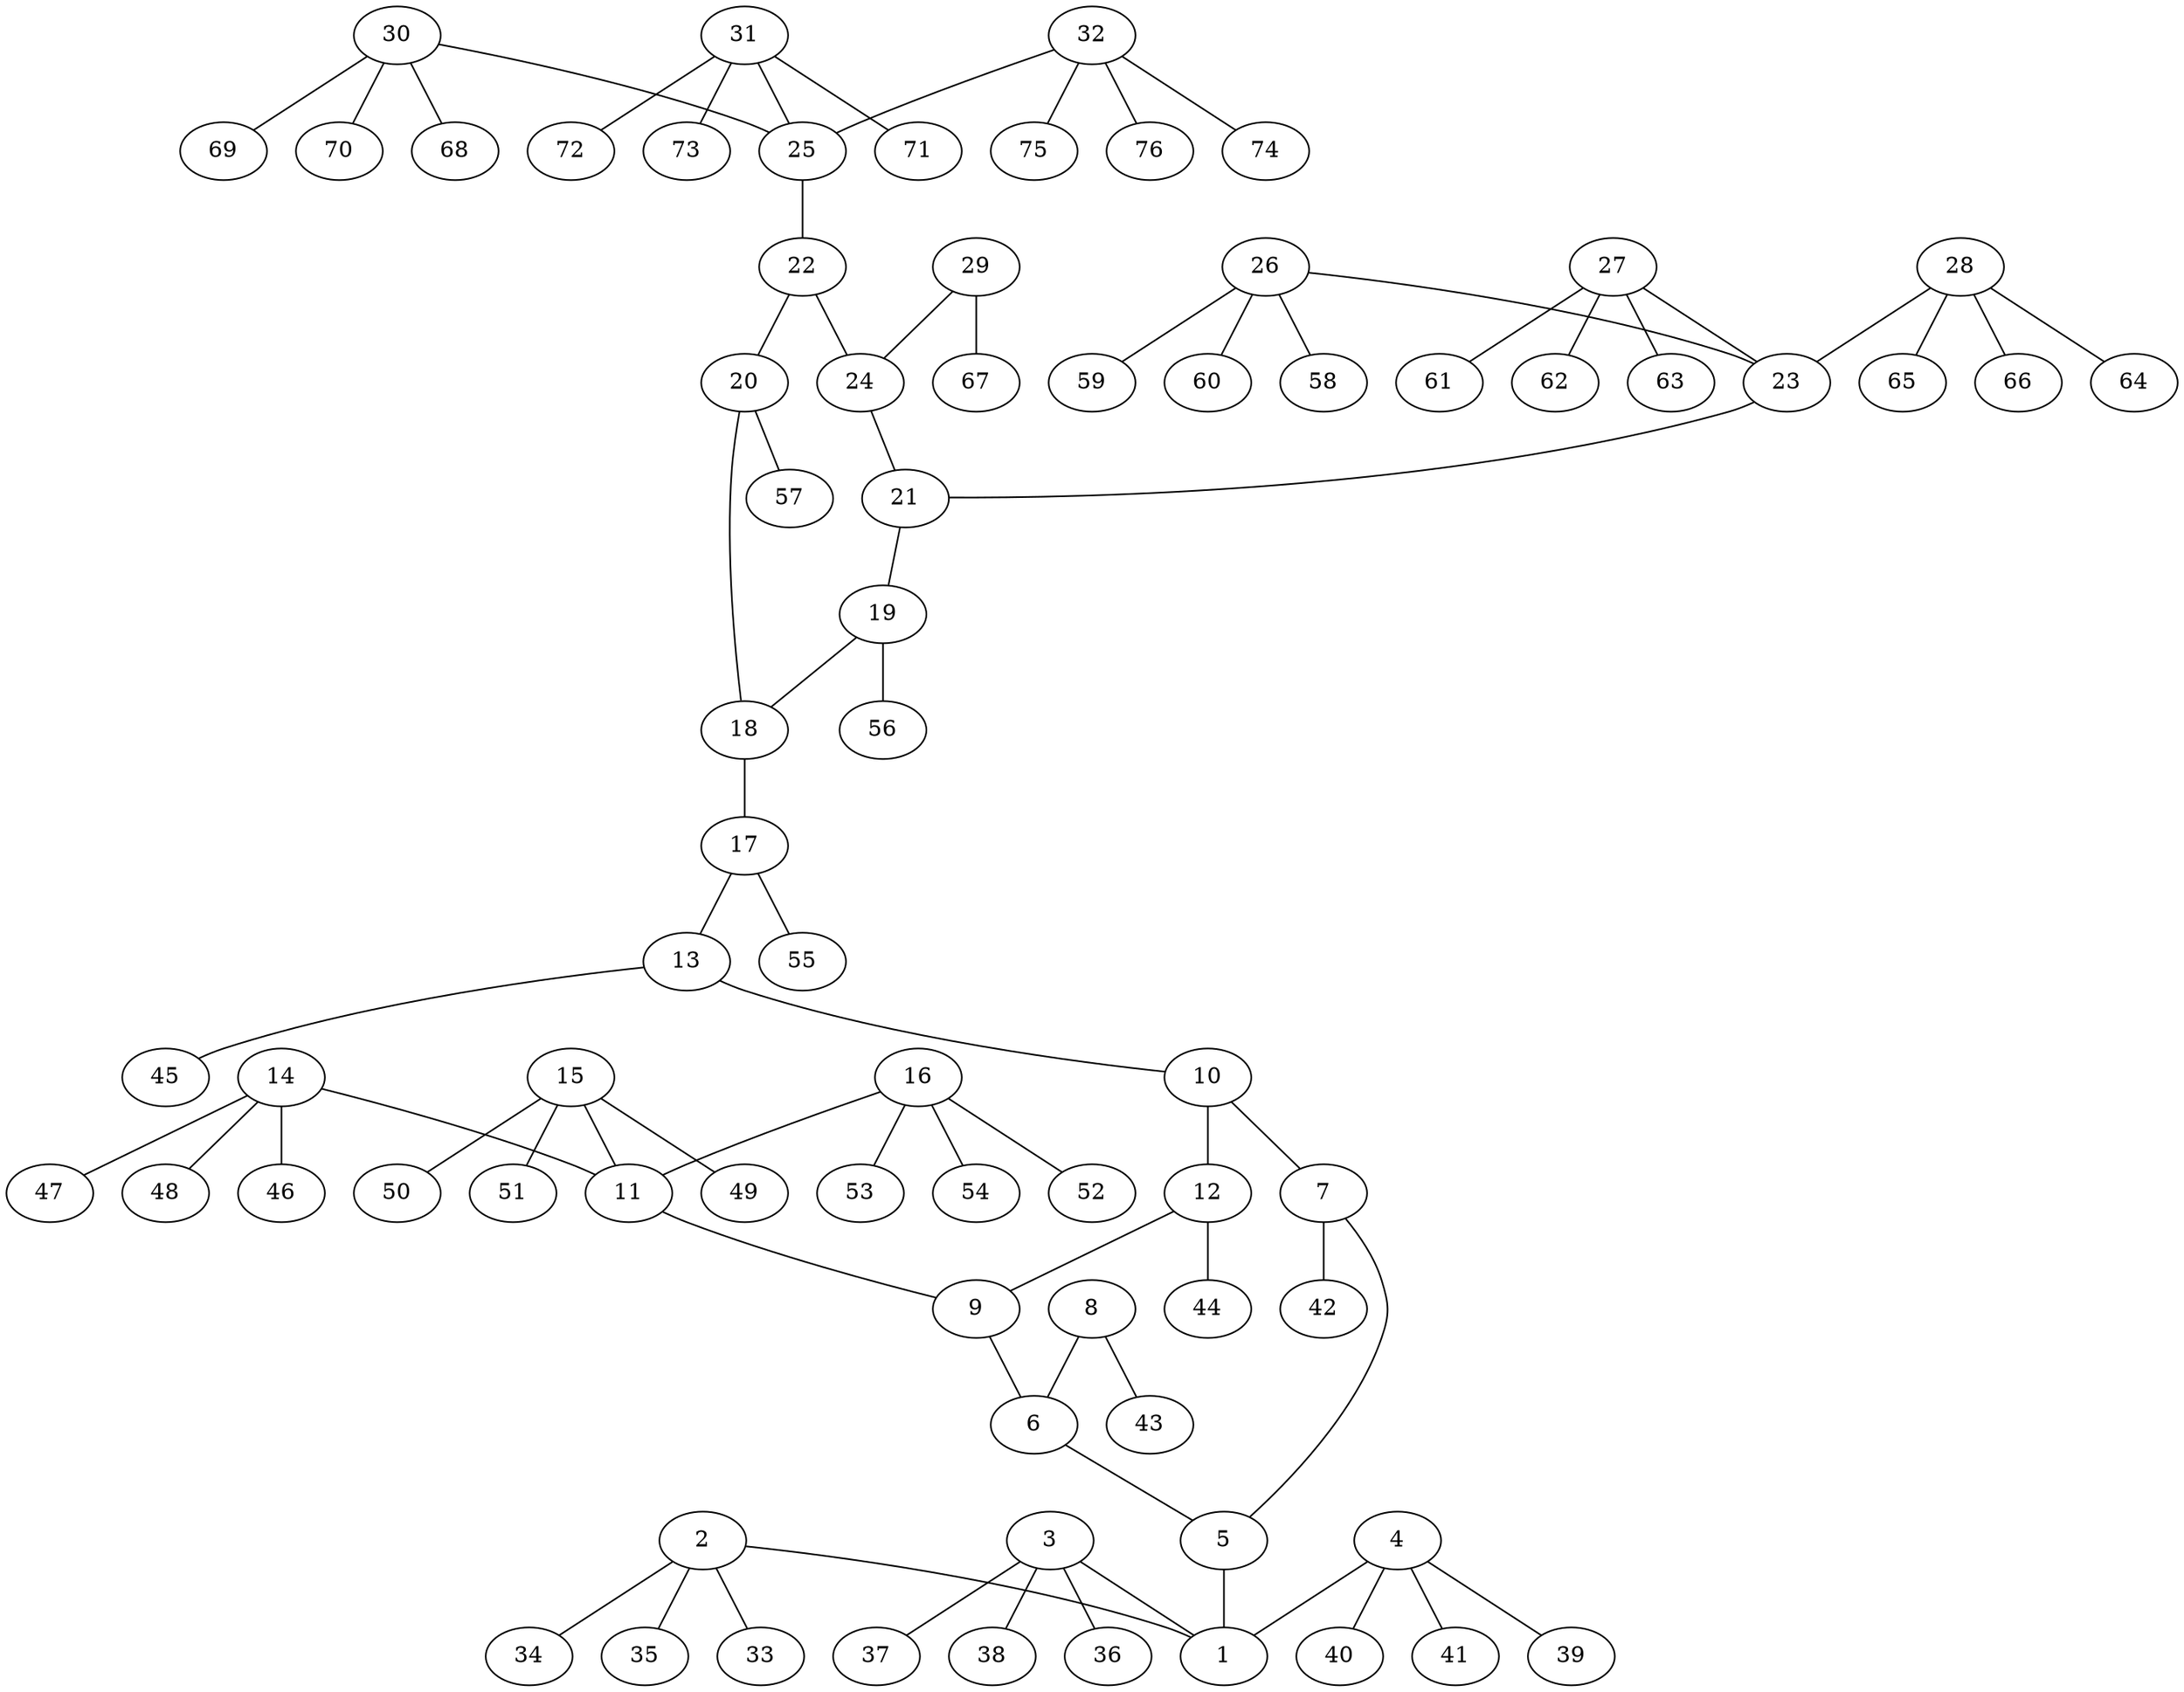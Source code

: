 graph molecule_2433 {
	1	 [chem=C];
	2	 [chem=C];
	2 -- 1	 [valence=1];
	33	 [chem=H];
	2 -- 33	 [valence=1];
	34	 [chem=H];
	2 -- 34	 [valence=1];
	35	 [chem=H];
	2 -- 35	 [valence=1];
	3	 [chem=C];
	3 -- 1	 [valence=1];
	36	 [chem=H];
	3 -- 36	 [valence=1];
	37	 [chem=H];
	3 -- 37	 [valence=1];
	38	 [chem=H];
	3 -- 38	 [valence=1];
	4	 [chem=C];
	4 -- 1	 [valence=1];
	39	 [chem=H];
	4 -- 39	 [valence=1];
	40	 [chem=H];
	4 -- 40	 [valence=1];
	41	 [chem=H];
	4 -- 41	 [valence=1];
	5	 [chem=C];
	5 -- 1	 [valence=1];
	6	 [chem=C];
	6 -- 5	 [valence=2];
	7	 [chem=C];
	7 -- 5	 [valence=1];
	42	 [chem=H];
	7 -- 42	 [valence=1];
	8	 [chem=O];
	8 -- 6	 [valence=1];
	43	 [chem=H];
	8 -- 43	 [valence=1];
	9	 [chem=C];
	9 -- 6	 [valence=1];
	10	 [chem=C];
	10 -- 7	 [valence=2];
	12	 [chem=C];
	10 -- 12	 [valence=1];
	11	 [chem=C];
	11 -- 9	 [valence=1];
	12 -- 9	 [valence=2];
	44	 [chem=H];
	12 -- 44	 [valence=1];
	13	 [chem=C];
	13 -- 10	 [valence=1];
	45	 [chem=H];
	13 -- 45	 [valence=1];
	14	 [chem=C];
	14 -- 11	 [valence=1];
	46	 [chem=H];
	14 -- 46	 [valence=1];
	47	 [chem=H];
	14 -- 47	 [valence=1];
	48	 [chem=H];
	14 -- 48	 [valence=1];
	15	 [chem=C];
	15 -- 11	 [valence=1];
	49	 [chem=H];
	15 -- 49	 [valence=1];
	50	 [chem=H];
	15 -- 50	 [valence=1];
	51	 [chem=H];
	15 -- 51	 [valence=1];
	16	 [chem=C];
	16 -- 11	 [valence=1];
	52	 [chem=H];
	16 -- 52	 [valence=1];
	53	 [chem=H];
	16 -- 53	 [valence=1];
	54	 [chem=H];
	16 -- 54	 [valence=1];
	17	 [chem=C];
	17 -- 13	 [valence=2];
	55	 [chem=H];
	17 -- 55	 [valence=1];
	18	 [chem=C];
	18 -- 17	 [valence=1];
	19	 [chem=C];
	19 -- 18	 [valence=2];
	56	 [chem=H];
	19 -- 56	 [valence=1];
	20	 [chem=C];
	20 -- 18	 [valence=1];
	57	 [chem=H];
	20 -- 57	 [valence=1];
	21	 [chem=C];
	21 -- 19	 [valence=1];
	22	 [chem=C];
	22 -- 20	 [valence=2];
	24	 [chem=C];
	22 -- 24	 [valence=1];
	23	 [chem=C];
	23 -- 21	 [valence=1];
	24 -- 21	 [valence=2];
	25	 [chem=C];
	25 -- 22	 [valence=1];
	26	 [chem=C];
	26 -- 23	 [valence=1];
	58	 [chem=H];
	26 -- 58	 [valence=1];
	59	 [chem=H];
	26 -- 59	 [valence=1];
	60	 [chem=H];
	26 -- 60	 [valence=1];
	27	 [chem=C];
	27 -- 23	 [valence=1];
	61	 [chem=H];
	27 -- 61	 [valence=1];
	62	 [chem=H];
	27 -- 62	 [valence=1];
	63	 [chem=H];
	27 -- 63	 [valence=1];
	28	 [chem=C];
	28 -- 23	 [valence=1];
	64	 [chem=H];
	28 -- 64	 [valence=1];
	65	 [chem=H];
	28 -- 65	 [valence=1];
	66	 [chem=H];
	28 -- 66	 [valence=1];
	29	 [chem=O];
	29 -- 24	 [valence=1];
	67	 [chem=H];
	29 -- 67	 [valence=1];
	30	 [chem=C];
	30 -- 25	 [valence=1];
	68	 [chem=H];
	30 -- 68	 [valence=1];
	69	 [chem=H];
	30 -- 69	 [valence=1];
	70	 [chem=H];
	30 -- 70	 [valence=1];
	31	 [chem=C];
	31 -- 25	 [valence=1];
	71	 [chem=H];
	31 -- 71	 [valence=1];
	72	 [chem=H];
	31 -- 72	 [valence=1];
	73	 [chem=H];
	31 -- 73	 [valence=1];
	32	 [chem=C];
	32 -- 25	 [valence=1];
	74	 [chem=H];
	32 -- 74	 [valence=1];
	75	 [chem=H];
	32 -- 75	 [valence=1];
	76	 [chem=H];
	32 -- 76	 [valence=1];
}
